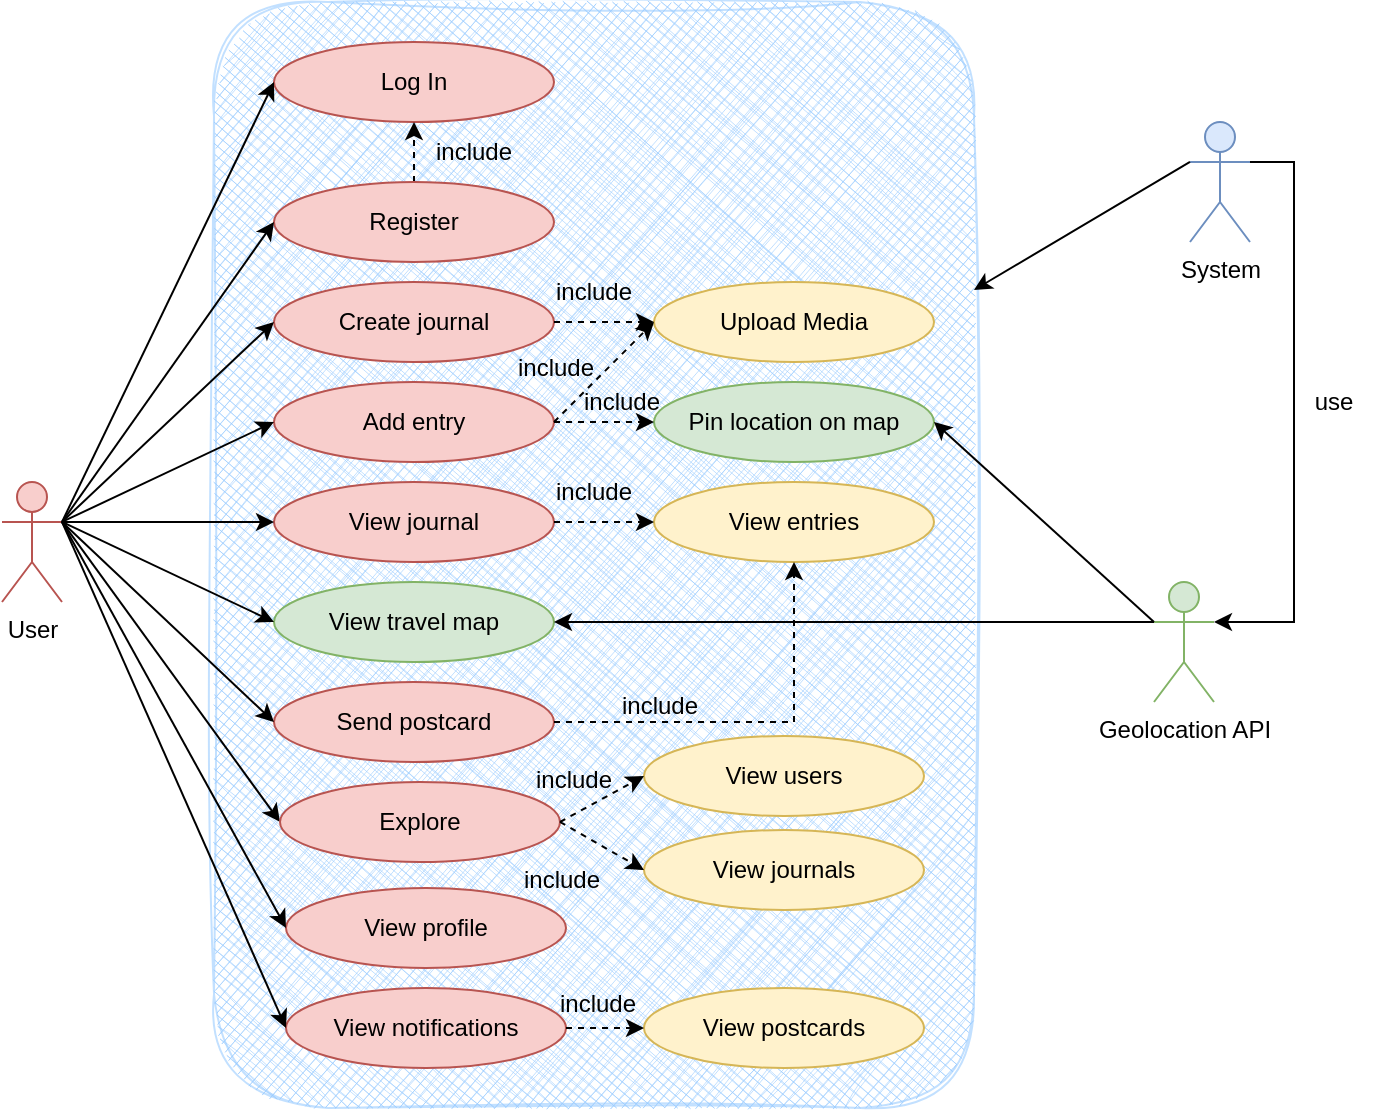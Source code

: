 <mxfile version="27.0.5">
  <diagram name="Page-1" id="WfgfcDRpUvf3GJPc9tH4">
    <mxGraphModel dx="786" dy="417" grid="0" gridSize="10" guides="1" tooltips="1" connect="1" arrows="1" fold="1" page="1" pageScale="1" pageWidth="850" pageHeight="1100" math="0" shadow="0">
      <root>
        <mxCell id="0" />
        <mxCell id="1" parent="0" />
        <mxCell id="7Jk_tbHKWYDqEpPMg2VC-66" value="" style="rounded=1;whiteSpace=wrap;html=1;fillColor=#99CCFF;strokeColor=#99CCFF;glass=0;fillStyle=cross-hatch;gradientColor=none;strokeWidth=1;opacity=60;sketch=1;curveFitting=1;jiggle=2;" parent="1" vertex="1">
          <mxGeometry x="180" y="140" width="380" height="553" as="geometry" />
        </mxCell>
        <mxCell id="7Jk_tbHKWYDqEpPMg2VC-5" value="User&lt;div&gt;&lt;br&gt;&lt;/div&gt;" style="shape=umlActor;verticalLabelPosition=bottom;verticalAlign=top;html=1;outlineConnect=0;fillColor=#f8cecc;strokeColor=#b85450;" parent="1" vertex="1">
          <mxGeometry x="74" y="380" width="30" height="60" as="geometry" />
        </mxCell>
        <mxCell id="7Jk_tbHKWYDqEpPMg2VC-15" value="System" style="shape=umlActor;verticalLabelPosition=bottom;verticalAlign=top;html=1;outlineConnect=0;fillColor=#dae8fc;strokeColor=#6c8ebf;" parent="1" vertex="1">
          <mxGeometry x="668" y="200" width="30" height="60" as="geometry" />
        </mxCell>
        <mxCell id="7Jk_tbHKWYDqEpPMg2VC-16" value="&lt;div&gt;Geolocation API&lt;/div&gt;" style="shape=umlActor;verticalLabelPosition=bottom;verticalAlign=top;html=1;outlineConnect=0;fillColor=#d5e8d4;strokeColor=#82b366;" parent="1" vertex="1">
          <mxGeometry x="650" y="430" width="30" height="60" as="geometry" />
        </mxCell>
        <mxCell id="7Jk_tbHKWYDqEpPMg2VC-19" value="Log In" style="ellipse;whiteSpace=wrap;html=1;fillColor=#f8cecc;strokeColor=#b85450;" parent="1" vertex="1">
          <mxGeometry x="210" y="160" width="140" height="40" as="geometry" />
        </mxCell>
        <mxCell id="7Jk_tbHKWYDqEpPMg2VC-23" style="edgeStyle=orthogonalEdgeStyle;rounded=0;orthogonalLoop=1;jettySize=auto;html=1;exitX=0.5;exitY=0;exitDx=0;exitDy=0;entryX=0.5;entryY=1;entryDx=0;entryDy=0;dashed=1;" parent="1" source="7Jk_tbHKWYDqEpPMg2VC-20" target="7Jk_tbHKWYDqEpPMg2VC-19" edge="1">
          <mxGeometry relative="1" as="geometry" />
        </mxCell>
        <mxCell id="7Jk_tbHKWYDqEpPMg2VC-20" value="Register" style="ellipse;whiteSpace=wrap;html=1;fillColor=#f8cecc;strokeColor=#b85450;" parent="1" vertex="1">
          <mxGeometry x="210" y="230" width="140" height="40" as="geometry" />
        </mxCell>
        <mxCell id="7Jk_tbHKWYDqEpPMg2VC-21" value="Create journal" style="ellipse;whiteSpace=wrap;html=1;fillColor=#f8cecc;strokeColor=#b85450;" parent="1" vertex="1">
          <mxGeometry x="210" y="280" width="140" height="40" as="geometry" />
        </mxCell>
        <mxCell id="7Jk_tbHKWYDqEpPMg2VC-22" value="Add entry" style="ellipse;whiteSpace=wrap;html=1;fillColor=#f8cecc;strokeColor=#b85450;" parent="1" vertex="1">
          <mxGeometry x="210" y="330" width="140" height="40" as="geometry" />
        </mxCell>
        <mxCell id="7Jk_tbHKWYDqEpPMg2VC-24" value="include" style="text;html=1;align=center;verticalAlign=middle;whiteSpace=wrap;rounded=0;" parent="1" vertex="1">
          <mxGeometry x="280" y="200" width="60" height="30" as="geometry" />
        </mxCell>
        <mxCell id="7Jk_tbHKWYDqEpPMg2VC-27" value="" style="endArrow=classic;html=1;rounded=0;exitX=1;exitY=0.333;exitDx=0;exitDy=0;exitPerimeter=0;entryX=0;entryY=0.5;entryDx=0;entryDy=0;" parent="1" source="7Jk_tbHKWYDqEpPMg2VC-5" target="7Jk_tbHKWYDqEpPMg2VC-19" edge="1">
          <mxGeometry width="50" height="50" relative="1" as="geometry">
            <mxPoint x="380" y="340" as="sourcePoint" />
            <mxPoint x="430" y="290" as="targetPoint" />
          </mxGeometry>
        </mxCell>
        <mxCell id="7Jk_tbHKWYDqEpPMg2VC-28" value="" style="endArrow=classic;html=1;rounded=0;entryX=0;entryY=0.5;entryDx=0;entryDy=0;exitX=1;exitY=0.333;exitDx=0;exitDy=0;exitPerimeter=0;" parent="1" target="7Jk_tbHKWYDqEpPMg2VC-20" edge="1" source="7Jk_tbHKWYDqEpPMg2VC-5">
          <mxGeometry width="50" height="50" relative="1" as="geometry">
            <mxPoint x="160" y="300" as="sourcePoint" />
            <mxPoint x="430" y="290" as="targetPoint" />
          </mxGeometry>
        </mxCell>
        <mxCell id="7Jk_tbHKWYDqEpPMg2VC-29" value="" style="endArrow=classic;html=1;rounded=0;entryX=0;entryY=0.5;entryDx=0;entryDy=0;exitX=1;exitY=0.333;exitDx=0;exitDy=0;exitPerimeter=0;" parent="1" target="7Jk_tbHKWYDqEpPMg2VC-21" edge="1" source="7Jk_tbHKWYDqEpPMg2VC-5">
          <mxGeometry width="50" height="50" relative="1" as="geometry">
            <mxPoint x="160" y="300" as="sourcePoint" />
            <mxPoint x="430" y="290" as="targetPoint" />
          </mxGeometry>
        </mxCell>
        <mxCell id="7Jk_tbHKWYDqEpPMg2VC-30" value="" style="endArrow=classic;html=1;rounded=0;exitX=1;exitY=0.333;exitDx=0;exitDy=0;exitPerimeter=0;entryX=0;entryY=0.5;entryDx=0;entryDy=0;" parent="1" source="7Jk_tbHKWYDqEpPMg2VC-5" target="RWoTUzs4CLQieKRzUvtS-1" edge="1">
          <mxGeometry width="50" height="50" relative="1" as="geometry">
            <mxPoint x="380" y="340" as="sourcePoint" />
            <mxPoint x="430" y="290" as="targetPoint" />
          </mxGeometry>
        </mxCell>
        <mxCell id="7Jk_tbHKWYDqEpPMg2VC-31" value="Upload Media" style="ellipse;whiteSpace=wrap;html=1;fillColor=#fff2cc;strokeColor=#d6b656;" parent="1" vertex="1">
          <mxGeometry x="400" y="280" width="140" height="40" as="geometry" />
        </mxCell>
        <mxCell id="7Jk_tbHKWYDqEpPMg2VC-33" value="" style="endArrow=classic;html=1;rounded=0;exitX=1;exitY=0.5;exitDx=0;exitDy=0;entryX=0;entryY=0.5;entryDx=0;entryDy=0;dashed=1;" parent="1" source="7Jk_tbHKWYDqEpPMg2VC-21" target="7Jk_tbHKWYDqEpPMg2VC-31" edge="1">
          <mxGeometry width="50" height="50" relative="1" as="geometry">
            <mxPoint x="380" y="340" as="sourcePoint" />
            <mxPoint x="430" y="290" as="targetPoint" />
          </mxGeometry>
        </mxCell>
        <mxCell id="7Jk_tbHKWYDqEpPMg2VC-34" value="" style="endArrow=classic;html=1;rounded=0;exitX=1;exitY=0.5;exitDx=0;exitDy=0;dashed=1;entryX=0;entryY=0.5;entryDx=0;entryDy=0;" parent="1" source="7Jk_tbHKWYDqEpPMg2VC-22" target="7Jk_tbHKWYDqEpPMg2VC-31" edge="1">
          <mxGeometry width="50" height="50" relative="1" as="geometry">
            <mxPoint x="380" y="340" as="sourcePoint" />
            <mxPoint x="390" y="361.429" as="targetPoint" />
          </mxGeometry>
        </mxCell>
        <mxCell id="7Jk_tbHKWYDqEpPMg2VC-35" value="include" style="text;html=1;align=center;verticalAlign=middle;whiteSpace=wrap;rounded=0;" parent="1" vertex="1">
          <mxGeometry x="326" y="313" width="50" height="20" as="geometry" />
        </mxCell>
        <mxCell id="7Jk_tbHKWYDqEpPMg2VC-38" value="View journal" style="ellipse;whiteSpace=wrap;html=1;fillColor=#f8cecc;strokeColor=#b85450;" parent="1" vertex="1">
          <mxGeometry x="210" y="380" width="140" height="40" as="geometry" />
        </mxCell>
        <mxCell id="7Jk_tbHKWYDqEpPMg2VC-39" value="View entries" style="ellipse;whiteSpace=wrap;html=1;fillColor=#fff2cc;strokeColor=#d6b656;" parent="1" vertex="1">
          <mxGeometry x="400" y="380" width="140" height="40" as="geometry" />
        </mxCell>
        <mxCell id="7Jk_tbHKWYDqEpPMg2VC-40" value="" style="endArrow=classic;html=1;rounded=0;exitX=1;exitY=0.5;exitDx=0;exitDy=0;entryX=0;entryY=0.5;entryDx=0;entryDy=0;dashed=1;" parent="1" source="7Jk_tbHKWYDqEpPMg2VC-38" target="7Jk_tbHKWYDqEpPMg2VC-39" edge="1">
          <mxGeometry width="50" height="50" relative="1" as="geometry">
            <mxPoint x="380" y="340" as="sourcePoint" />
            <mxPoint x="430" y="290" as="targetPoint" />
          </mxGeometry>
        </mxCell>
        <mxCell id="7Jk_tbHKWYDqEpPMg2VC-41" value="include" style="text;html=1;align=center;verticalAlign=middle;whiteSpace=wrap;rounded=0;" parent="1" vertex="1">
          <mxGeometry x="340" y="370" width="60" height="30" as="geometry" />
        </mxCell>
        <mxCell id="7Jk_tbHKWYDqEpPMg2VC-43" value="Pin location on map" style="ellipse;whiteSpace=wrap;html=1;fillColor=#d5e8d4;strokeColor=#82b366;" parent="1" vertex="1">
          <mxGeometry x="400" y="330" width="140" height="40" as="geometry" />
        </mxCell>
        <mxCell id="7Jk_tbHKWYDqEpPMg2VC-44" value="include" style="text;html=1;align=center;verticalAlign=middle;whiteSpace=wrap;rounded=0;" parent="1" vertex="1">
          <mxGeometry x="340" y="270" width="60" height="30" as="geometry" />
        </mxCell>
        <mxCell id="7Jk_tbHKWYDqEpPMg2VC-48" value="View travel map" style="ellipse;whiteSpace=wrap;html=1;fillColor=#d5e8d4;strokeColor=#82b366;" parent="1" vertex="1">
          <mxGeometry x="210" y="430" width="140" height="40" as="geometry" />
        </mxCell>
        <mxCell id="7Jk_tbHKWYDqEpPMg2VC-49" value="" style="endArrow=classic;html=1;rounded=0;entryX=0;entryY=0.5;entryDx=0;entryDy=0;exitX=1;exitY=0.333;exitDx=0;exitDy=0;exitPerimeter=0;" parent="1" target="7Jk_tbHKWYDqEpPMg2VC-48" edge="1" source="7Jk_tbHKWYDqEpPMg2VC-5">
          <mxGeometry width="50" height="50" relative="1" as="geometry">
            <mxPoint x="160" y="300" as="sourcePoint" />
            <mxPoint x="430" y="370" as="targetPoint" />
          </mxGeometry>
        </mxCell>
        <mxCell id="7Jk_tbHKWYDqEpPMg2VC-51" value="" style="endArrow=classic;html=1;rounded=0;exitX=0;exitY=0.333;exitDx=0;exitDy=0;exitPerimeter=0;entryX=1;entryY=0.5;entryDx=0;entryDy=0;" parent="1" source="7Jk_tbHKWYDqEpPMg2VC-16" target="7Jk_tbHKWYDqEpPMg2VC-48" edge="1">
          <mxGeometry width="50" height="50" relative="1" as="geometry">
            <mxPoint x="380" y="420" as="sourcePoint" />
            <mxPoint x="430" y="370" as="targetPoint" />
          </mxGeometry>
        </mxCell>
        <mxCell id="7Jk_tbHKWYDqEpPMg2VC-52" value="" style="endArrow=classic;html=1;rounded=0;entryX=1;entryY=0.5;entryDx=0;entryDy=0;" parent="1" target="7Jk_tbHKWYDqEpPMg2VC-43" edge="1">
          <mxGeometry width="50" height="50" relative="1" as="geometry">
            <mxPoint x="650" y="450" as="sourcePoint" />
            <mxPoint x="430" y="370" as="targetPoint" />
          </mxGeometry>
        </mxCell>
        <mxCell id="7Jk_tbHKWYDqEpPMg2VC-55" value="Send postcard" style="ellipse;whiteSpace=wrap;html=1;fillColor=#f8cecc;strokeColor=#b85450;" parent="1" vertex="1">
          <mxGeometry x="210" y="480" width="140" height="40" as="geometry" />
        </mxCell>
        <mxCell id="7Jk_tbHKWYDqEpPMg2VC-56" value="" style="endArrow=classic;html=1;rounded=0;entryX=0;entryY=0.5;entryDx=0;entryDy=0;exitX=1;exitY=0.333;exitDx=0;exitDy=0;exitPerimeter=0;" parent="1" target="7Jk_tbHKWYDqEpPMg2VC-55" edge="1" source="7Jk_tbHKWYDqEpPMg2VC-5">
          <mxGeometry width="50" height="50" relative="1" as="geometry">
            <mxPoint x="160" y="300" as="sourcePoint" />
            <mxPoint x="430" y="370" as="targetPoint" />
          </mxGeometry>
        </mxCell>
        <mxCell id="7Jk_tbHKWYDqEpPMg2VC-57" value="" style="endArrow=classic;html=1;rounded=0;exitX=1;exitY=0.5;exitDx=0;exitDy=0;entryX=0.5;entryY=1;entryDx=0;entryDy=0;dashed=1;" parent="1" source="7Jk_tbHKWYDqEpPMg2VC-55" target="7Jk_tbHKWYDqEpPMg2VC-39" edge="1">
          <mxGeometry width="50" height="50" relative="1" as="geometry">
            <mxPoint x="380" y="420" as="sourcePoint" />
            <mxPoint x="430" y="370" as="targetPoint" />
            <Array as="points">
              <mxPoint x="470" y="500" />
            </Array>
          </mxGeometry>
        </mxCell>
        <mxCell id="7Jk_tbHKWYDqEpPMg2VC-62" value="" style="endArrow=classic;html=1;rounded=0;exitX=1;exitY=0.333;exitDx=0;exitDy=0;exitPerimeter=0;entryX=1;entryY=0.333;entryDx=0;entryDy=0;entryPerimeter=0;" parent="1" source="7Jk_tbHKWYDqEpPMg2VC-15" target="7Jk_tbHKWYDqEpPMg2VC-16" edge="1">
          <mxGeometry width="50" height="50" relative="1" as="geometry">
            <mxPoint x="381" y="372" as="sourcePoint" />
            <mxPoint x="757" y="442" as="targetPoint" />
            <Array as="points">
              <mxPoint x="720" y="220" />
              <mxPoint x="720" y="450" />
            </Array>
          </mxGeometry>
        </mxCell>
        <mxCell id="7Jk_tbHKWYDqEpPMg2VC-63" value="use" style="text;html=1;align=center;verticalAlign=middle;whiteSpace=wrap;rounded=0;" parent="1" vertex="1">
          <mxGeometry x="710" y="325" width="60" height="30" as="geometry" />
        </mxCell>
        <mxCell id="7Jk_tbHKWYDqEpPMg2VC-67" value="" style="endArrow=classic;html=1;rounded=0;exitX=0;exitY=0.333;exitDx=0;exitDy=0;exitPerimeter=0;" parent="1" source="7Jk_tbHKWYDqEpPMg2VC-15" edge="1">
          <mxGeometry width="50" height="50" relative="1" as="geometry">
            <mxPoint x="380" y="370" as="sourcePoint" />
            <mxPoint x="560" y="284" as="targetPoint" />
          </mxGeometry>
        </mxCell>
        <mxCell id="RWoTUzs4CLQieKRzUvtS-1" value="Explore" style="ellipse;whiteSpace=wrap;html=1;fillColor=#f8cecc;strokeColor=#b85450;" vertex="1" parent="1">
          <mxGeometry x="213" y="530" width="140" height="40" as="geometry" />
        </mxCell>
        <mxCell id="RWoTUzs4CLQieKRzUvtS-4" value="" style="endArrow=classic;html=1;rounded=0;entryX=0;entryY=0.5;entryDx=0;entryDy=0;exitX=1;exitY=0.333;exitDx=0;exitDy=0;exitPerimeter=0;" edge="1" parent="1" source="7Jk_tbHKWYDqEpPMg2VC-5" target="7Jk_tbHKWYDqEpPMg2VC-22">
          <mxGeometry width="50" height="50" relative="1" as="geometry">
            <mxPoint x="161" y="301" as="sourcePoint" />
            <mxPoint x="125" y="376" as="targetPoint" />
          </mxGeometry>
        </mxCell>
        <mxCell id="RWoTUzs4CLQieKRzUvtS-5" value="" style="endArrow=classic;html=1;rounded=0;entryX=0;entryY=0.5;entryDx=0;entryDy=0;exitX=1;exitY=0.333;exitDx=0;exitDy=0;exitPerimeter=0;" edge="1" parent="1" source="7Jk_tbHKWYDqEpPMg2VC-5" target="7Jk_tbHKWYDqEpPMg2VC-38">
          <mxGeometry width="50" height="50" relative="1" as="geometry">
            <mxPoint x="180" y="320" as="sourcePoint" />
            <mxPoint x="230" y="270" as="targetPoint" />
          </mxGeometry>
        </mxCell>
        <mxCell id="RWoTUzs4CLQieKRzUvtS-7" value="View journals" style="ellipse;whiteSpace=wrap;html=1;fillColor=#fff2cc;strokeColor=#d6b656;" vertex="1" parent="1">
          <mxGeometry x="395" y="554" width="140" height="40" as="geometry" />
        </mxCell>
        <mxCell id="RWoTUzs4CLQieKRzUvtS-9" value="View users" style="ellipse;whiteSpace=wrap;html=1;fillColor=#fff2cc;strokeColor=#d6b656;" vertex="1" parent="1">
          <mxGeometry x="395" y="507" width="140" height="40" as="geometry" />
        </mxCell>
        <mxCell id="RWoTUzs4CLQieKRzUvtS-11" value="" style="endArrow=classic;html=1;rounded=0;exitX=1;exitY=0.5;exitDx=0;exitDy=0;entryX=0;entryY=0.5;entryDx=0;entryDy=0;dashed=1;" edge="1" parent="1" source="RWoTUzs4CLQieKRzUvtS-1" target="RWoTUzs4CLQieKRzUvtS-9">
          <mxGeometry width="50" height="50" relative="1" as="geometry">
            <mxPoint x="380" y="446" as="sourcePoint" />
            <mxPoint x="430" y="396" as="targetPoint" />
          </mxGeometry>
        </mxCell>
        <mxCell id="RWoTUzs4CLQieKRzUvtS-12" value="" style="endArrow=classic;html=1;rounded=0;exitX=1;exitY=0.5;exitDx=0;exitDy=0;entryX=0;entryY=0.5;entryDx=0;entryDy=0;dashed=1;" edge="1" parent="1" source="RWoTUzs4CLQieKRzUvtS-1" target="RWoTUzs4CLQieKRzUvtS-7">
          <mxGeometry width="50" height="50" relative="1" as="geometry">
            <mxPoint x="380" y="446" as="sourcePoint" />
            <mxPoint x="430" y="396" as="targetPoint" />
          </mxGeometry>
        </mxCell>
        <mxCell id="RWoTUzs4CLQieKRzUvtS-13" value="include" style="text;html=1;align=center;verticalAlign=middle;whiteSpace=wrap;rounded=0;" vertex="1" parent="1">
          <mxGeometry x="373" y="477" width="60" height="30" as="geometry" />
        </mxCell>
        <mxCell id="RWoTUzs4CLQieKRzUvtS-14" value="include" style="text;html=1;align=center;verticalAlign=middle;whiteSpace=wrap;rounded=0;" vertex="1" parent="1">
          <mxGeometry x="330" y="514" width="60" height="30" as="geometry" />
        </mxCell>
        <mxCell id="RWoTUzs4CLQieKRzUvtS-15" value="include" style="text;html=1;align=center;verticalAlign=middle;whiteSpace=wrap;rounded=0;" vertex="1" parent="1">
          <mxGeometry x="324" y="564" width="60" height="30" as="geometry" />
        </mxCell>
        <mxCell id="RWoTUzs4CLQieKRzUvtS-16" value="View profile" style="ellipse;whiteSpace=wrap;html=1;fillColor=#f8cecc;strokeColor=#b85450;" vertex="1" parent="1">
          <mxGeometry x="216" y="583" width="140" height="40" as="geometry" />
        </mxCell>
        <mxCell id="RWoTUzs4CLQieKRzUvtS-17" value="View notifications" style="ellipse;whiteSpace=wrap;html=1;fillColor=#f8cecc;strokeColor=#b85450;" vertex="1" parent="1">
          <mxGeometry x="216" y="633" width="140" height="40" as="geometry" />
        </mxCell>
        <mxCell id="RWoTUzs4CLQieKRzUvtS-18" value="" style="endArrow=classic;html=1;rounded=0;exitX=1;exitY=0.333;exitDx=0;exitDy=0;exitPerimeter=0;entryX=0;entryY=0.5;entryDx=0;entryDy=0;" edge="1" parent="1" source="7Jk_tbHKWYDqEpPMg2VC-5" target="RWoTUzs4CLQieKRzUvtS-16">
          <mxGeometry width="50" height="50" relative="1" as="geometry">
            <mxPoint x="122" y="432" as="sourcePoint" />
            <mxPoint x="172" y="382" as="targetPoint" />
          </mxGeometry>
        </mxCell>
        <mxCell id="RWoTUzs4CLQieKRzUvtS-19" value="" style="endArrow=classic;html=1;rounded=0;entryX=0;entryY=0.5;entryDx=0;entryDy=0;exitX=1;exitY=0.333;exitDx=0;exitDy=0;exitPerimeter=0;" edge="1" parent="1" source="7Jk_tbHKWYDqEpPMg2VC-5" target="RWoTUzs4CLQieKRzUvtS-17">
          <mxGeometry width="50" height="50" relative="1" as="geometry">
            <mxPoint x="159" y="307" as="sourcePoint" />
            <mxPoint x="161" y="414" as="targetPoint" />
          </mxGeometry>
        </mxCell>
        <mxCell id="RWoTUzs4CLQieKRzUvtS-21" value="" style="endArrow=classic;html=1;rounded=0;entryX=0;entryY=0.5;entryDx=0;entryDy=0;exitX=1;exitY=0.5;exitDx=0;exitDy=0;dashed=1;" edge="1" parent="1" source="7Jk_tbHKWYDqEpPMg2VC-22" target="7Jk_tbHKWYDqEpPMg2VC-43">
          <mxGeometry width="50" height="50" relative="1" as="geometry">
            <mxPoint x="354" y="357" as="sourcePoint" />
            <mxPoint x="404" y="307" as="targetPoint" />
          </mxGeometry>
        </mxCell>
        <mxCell id="RWoTUzs4CLQieKRzUvtS-22" value="include" style="text;html=1;align=center;verticalAlign=middle;whiteSpace=wrap;rounded=0;" vertex="1" parent="1">
          <mxGeometry x="359" y="330" width="50" height="20" as="geometry" />
        </mxCell>
        <mxCell id="RWoTUzs4CLQieKRzUvtS-23" value="View postcards" style="ellipse;whiteSpace=wrap;html=1;fillColor=#fff2cc;strokeColor=#d6b656;" vertex="1" parent="1">
          <mxGeometry x="395" y="633" width="140" height="40" as="geometry" />
        </mxCell>
        <mxCell id="RWoTUzs4CLQieKRzUvtS-24" value="" style="endArrow=classic;html=1;rounded=0;entryX=0;entryY=0.5;entryDx=0;entryDy=0;exitX=1;exitY=0.5;exitDx=0;exitDy=0;dashed=1;" edge="1" parent="1" source="RWoTUzs4CLQieKRzUvtS-17" target="RWoTUzs4CLQieKRzUvtS-23">
          <mxGeometry width="50" height="50" relative="1" as="geometry">
            <mxPoint x="380" y="546" as="sourcePoint" />
            <mxPoint x="430" y="496" as="targetPoint" />
          </mxGeometry>
        </mxCell>
        <mxCell id="RWoTUzs4CLQieKRzUvtS-25" value="include" style="text;html=1;align=center;verticalAlign=middle;whiteSpace=wrap;rounded=0;" vertex="1" parent="1">
          <mxGeometry x="342" y="626" width="60" height="30" as="geometry" />
        </mxCell>
      </root>
    </mxGraphModel>
  </diagram>
</mxfile>
